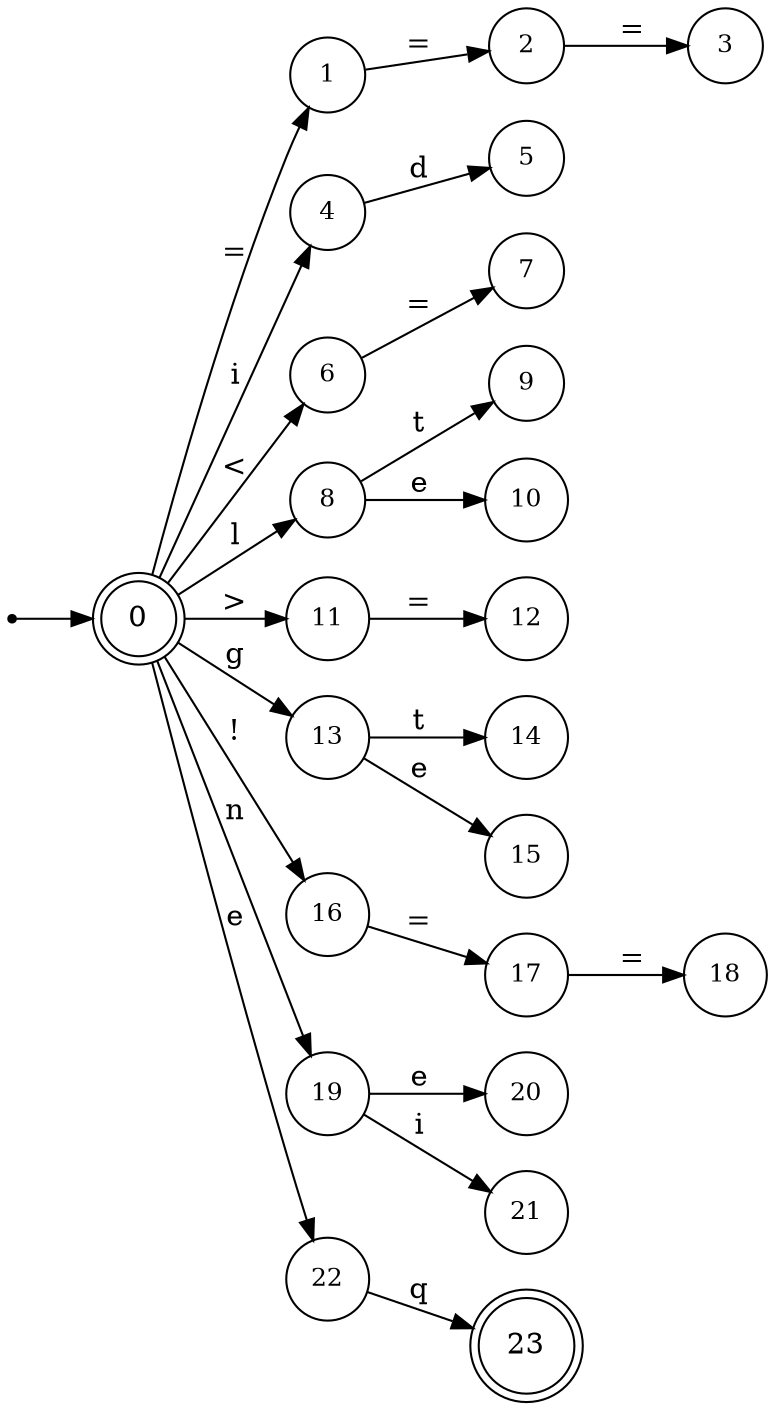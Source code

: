 digraph finite_state_machine {
	rankdir=LR;
	size="10,10"

	node [ shape = doublecircle, label = "0", fontsize  = 14] n0;

	node [ shape = circle, label = "1", fontsize  = 12] n1;
	node [ shape = circle, label = "2", fontsize  = 12] n2;
	node [ shape = circle, label = "3", fontsize  = 12] n3;
	node [ shape = circle, label = "4", fontsize  = 12] n4;
	node [ shape = circle, label = "5", fontsize  = 12] n5;
	node [ shape = circle, label = "6", fontsize  = 12] n6;
	node [ shape = circle, label = "7", fontsize  = 12] n7;
	node [ shape = circle, label = "8", fontsize  = 12] n8;
	node [ shape = circle, label = "9", fontsize  = 12] n9;
	node [ shape = circle, label = "10", fontsize  = 12] n10;
	node [ shape = circle, label = "11", fontsize  = 12] n11;
	node [ shape = circle, label = "12", fontsize  = 12] n12;
	node [ shape = circle, label = "13", fontsize  = 12] n13;
	node [ shape = circle, label = "14", fontsize  = 12] n14;
	node [ shape = circle, label = "15", fontsize  = 12] n15;
	node [ shape = circle, label = "16", fontsize  = 12] n16;
	node [ shape = circle, label = "17", fontsize  = 12] n17;
	node [ shape = circle, label = "18", fontsize  = 12] n18;
	node [ shape = circle, label = "19", fontsize  = 12] n19;
	node [ shape = circle, label = "20", fontsize  = 12] n20;
	node [ shape = circle, label = "21", fontsize  = 12] n21;
	node [ shape = circle, label = "22", fontsize  = 12] n22;

	node [ shape = doublecircle, label = "23", fontsize  = 14] n23;

	node [shape = point ]; qi
	qi -> n0;

	n0 -> n1 [ label = "=" ];
	n1 -> n2 [ label = "=" ];
	n2 -> n3 [ label = "=" ];
	n0 -> n4 [ label = "i" ];
	n4 -> n5 [ label = "d" ];
	n0 -> n6 [ label = "<" ];
	n6 -> n7 [ label = "=" ];
	n0 -> n8 [ label = "l" ];
	n8 -> n9 [ label = "t" ];
	n8 -> n10 [ label = "e" ];
	n0 -> n11 [ label = ">" ];
	n11 -> n12 [ label = "=" ];
	n0 -> n13 [ label = "g" ];
	n13 -> n14 [ label = "t" ];
	n13 -> n15 [ label = "e" ];
	n0 -> n16 [ label = "!" ];
	n16 -> n17 [ label = "=" ];
	n17 -> n18 [ label = "=" ];
	n0 -> n19 [ label = "n" ];
	n19 -> n20 [ label = "e" ];
	n19 -> n21 [ label = "i" ];
	n0 -> n22 [ label = "e" ];
	n22 -> n23 [ label = "q" ];
}